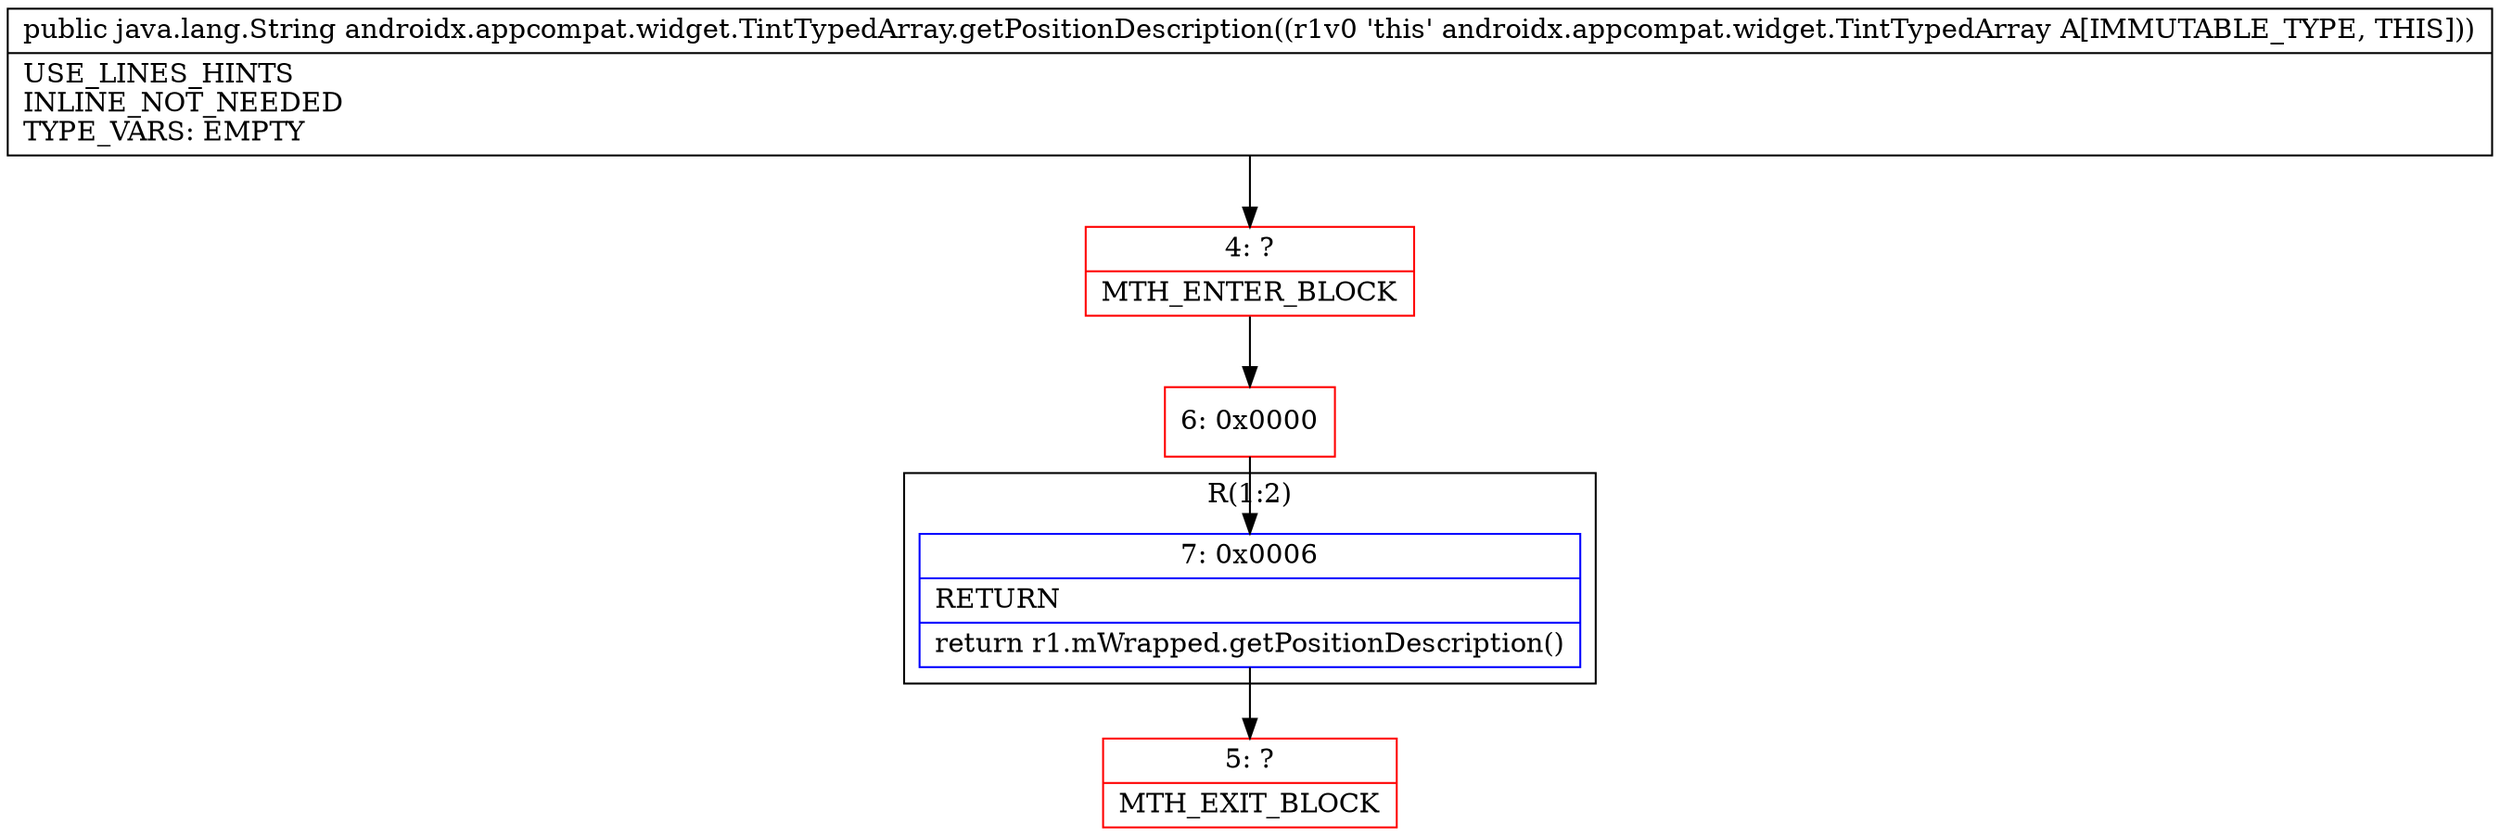digraph "CFG forandroidx.appcompat.widget.TintTypedArray.getPositionDescription()Ljava\/lang\/String;" {
subgraph cluster_Region_558934965 {
label = "R(1:2)";
node [shape=record,color=blue];
Node_7 [shape=record,label="{7\:\ 0x0006|RETURN\l|return r1.mWrapped.getPositionDescription()\l}"];
}
Node_4 [shape=record,color=red,label="{4\:\ ?|MTH_ENTER_BLOCK\l}"];
Node_6 [shape=record,color=red,label="{6\:\ 0x0000}"];
Node_5 [shape=record,color=red,label="{5\:\ ?|MTH_EXIT_BLOCK\l}"];
MethodNode[shape=record,label="{public java.lang.String androidx.appcompat.widget.TintTypedArray.getPositionDescription((r1v0 'this' androidx.appcompat.widget.TintTypedArray A[IMMUTABLE_TYPE, THIS]))  | USE_LINES_HINTS\lINLINE_NOT_NEEDED\lTYPE_VARS: EMPTY\l}"];
MethodNode -> Node_4;Node_7 -> Node_5;
Node_4 -> Node_6;
Node_6 -> Node_7;
}

